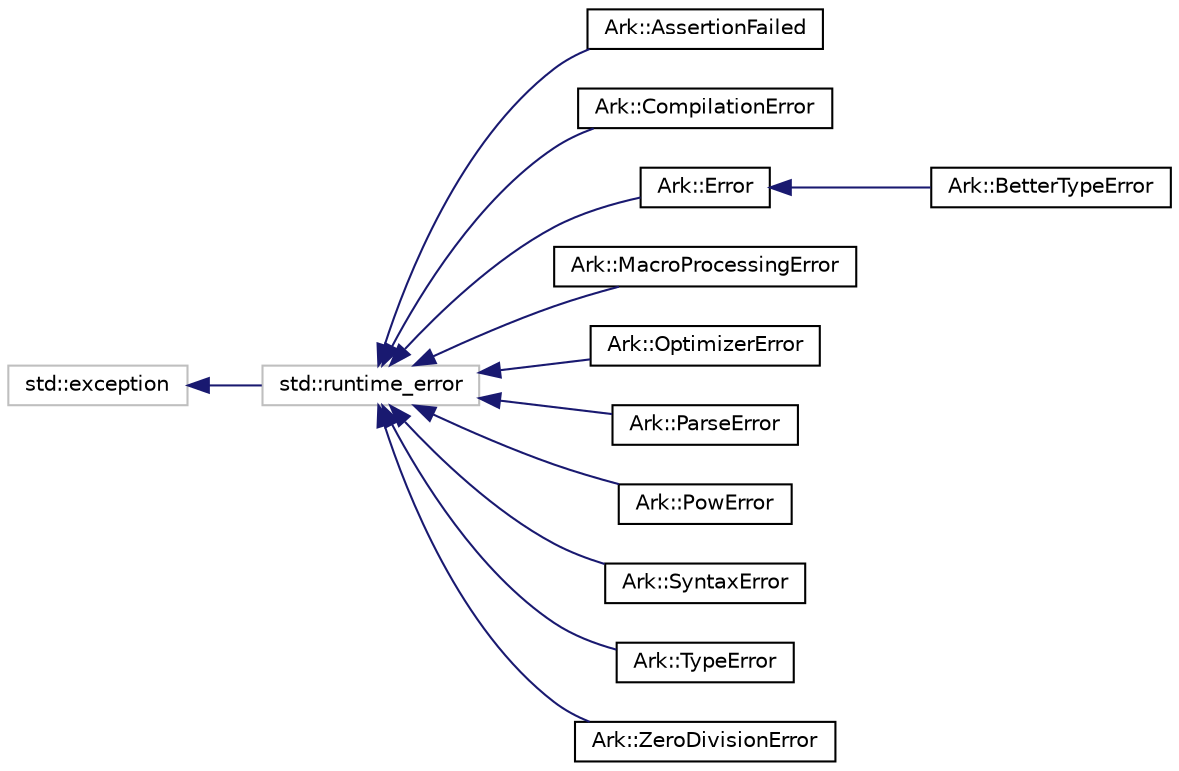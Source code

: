 digraph "Graphical Class Hierarchy"
{
 // INTERACTIVE_SVG=YES
 // LATEX_PDF_SIZE
  edge [fontname="Helvetica",fontsize="10",labelfontname="Helvetica",labelfontsize="10"];
  node [fontname="Helvetica",fontsize="10",shape=record];
  rankdir="LR";
  Node5 [label="std::exception",height=0.2,width=0.4,color="grey75", fillcolor="white", style="filled",tooltip=" "];
  Node5 -> Node6 [dir="back",color="midnightblue",fontsize="10",style="solid",fontname="Helvetica"];
  Node6 [label="std::runtime_error",height=0.2,width=0.4,color="grey75", fillcolor="white", style="filled",tooltip=" "];
  Node6 -> Node0 [dir="back",color="midnightblue",fontsize="10",style="solid",fontname="Helvetica"];
  Node0 [label="Ark::AssertionFailed",height=0.2,width=0.4,color="black", fillcolor="white", style="filled",URL="$d3/df9/classArk_1_1AssertionFailed.html",tooltip="An assertion error, only triggered from ArkScript code through (assert expr error-message)"];
  Node6 -> Node8 [dir="back",color="midnightblue",fontsize="10",style="solid",fontname="Helvetica"];
  Node8 [label="Ark::CompilationError",height=0.2,width=0.4,color="black", fillcolor="white", style="filled",URL="$d4/d64/classArk_1_1CompilationError.html",tooltip="CompilationError thrown by the compiler."];
  Node6 -> Node9 [dir="back",color="midnightblue",fontsize="10",style="solid",fontname="Helvetica"];
  Node9 [label="Ark::Error",height=0.2,width=0.4,color="black", fillcolor="white", style="filled",URL="$d6/d43/classArk_1_1Error.html",tooltip=" "];
  Node9 -> Node10 [dir="back",color="midnightblue",fontsize="10",style="solid",fontname="Helvetica"];
  Node10 [label="Ark::BetterTypeError",height=0.2,width=0.4,color="black", fillcolor="white", style="filled",URL="$d8/d25/classArk_1_1BetterTypeError.html",tooltip="A type error triggered when types don't match."];
  Node6 -> Node11 [dir="back",color="midnightblue",fontsize="10",style="solid",fontname="Helvetica"];
  Node11 [label="Ark::MacroProcessingError",height=0.2,width=0.4,color="black", fillcolor="white", style="filled",URL="$d7/d7c/classArk_1_1MacroProcessingError.html",tooltip="MacroProcessingError thrown by the compiler."];
  Node6 -> Node12 [dir="back",color="midnightblue",fontsize="10",style="solid",fontname="Helvetica"];
  Node12 [label="Ark::OptimizerError",height=0.2,width=0.4,color="black", fillcolor="white", style="filled",URL="$d6/d47/classArk_1_1OptimizerError.html",tooltip="OptimizerError thrown by the AST optimizer."];
  Node6 -> Node13 [dir="back",color="midnightblue",fontsize="10",style="solid",fontname="Helvetica"];
  Node13 [label="Ark::ParseError",height=0.2,width=0.4,color="black", fillcolor="white", style="filled",URL="$d9/d1a/classArk_1_1ParseError.html",tooltip="ParseError thrown by the parser."];
  Node6 -> Node14 [dir="back",color="midnightblue",fontsize="10",style="solid",fontname="Helvetica"];
  Node14 [label="Ark::PowError",height=0.2,width=0.4,color="black", fillcolor="white", style="filled",URL="$d8/d05/classArk_1_1PowError.html",tooltip="A pow error triggered when we can't do a pow b."];
  Node6 -> Node15 [dir="back",color="midnightblue",fontsize="10",style="solid",fontname="Helvetica"];
  Node15 [label="Ark::SyntaxError",height=0.2,width=0.4,color="black", fillcolor="white", style="filled",URL="$dd/d6d/classArk_1_1SyntaxError.html",tooltip="SyntaxError thrown by the lexer."];
  Node6 -> Node16 [dir="back",color="midnightblue",fontsize="10",style="solid",fontname="Helvetica"];
  Node16 [label="Ark::TypeError",height=0.2,width=0.4,color="black", fillcolor="white", style="filled",URL="$d2/d26/classArk_1_1TypeError.html",tooltip="A type error triggered when types don't match."];
  Node6 -> Node17 [dir="back",color="midnightblue",fontsize="10",style="solid",fontname="Helvetica"];
  Node17 [label="Ark::ZeroDivisionError",height=0.2,width=0.4,color="black", fillcolor="white", style="filled",URL="$da/d18/classArk_1_1ZeroDivisionError.html",tooltip="A special zero division error triggered when a number is divided by 0."];
}
